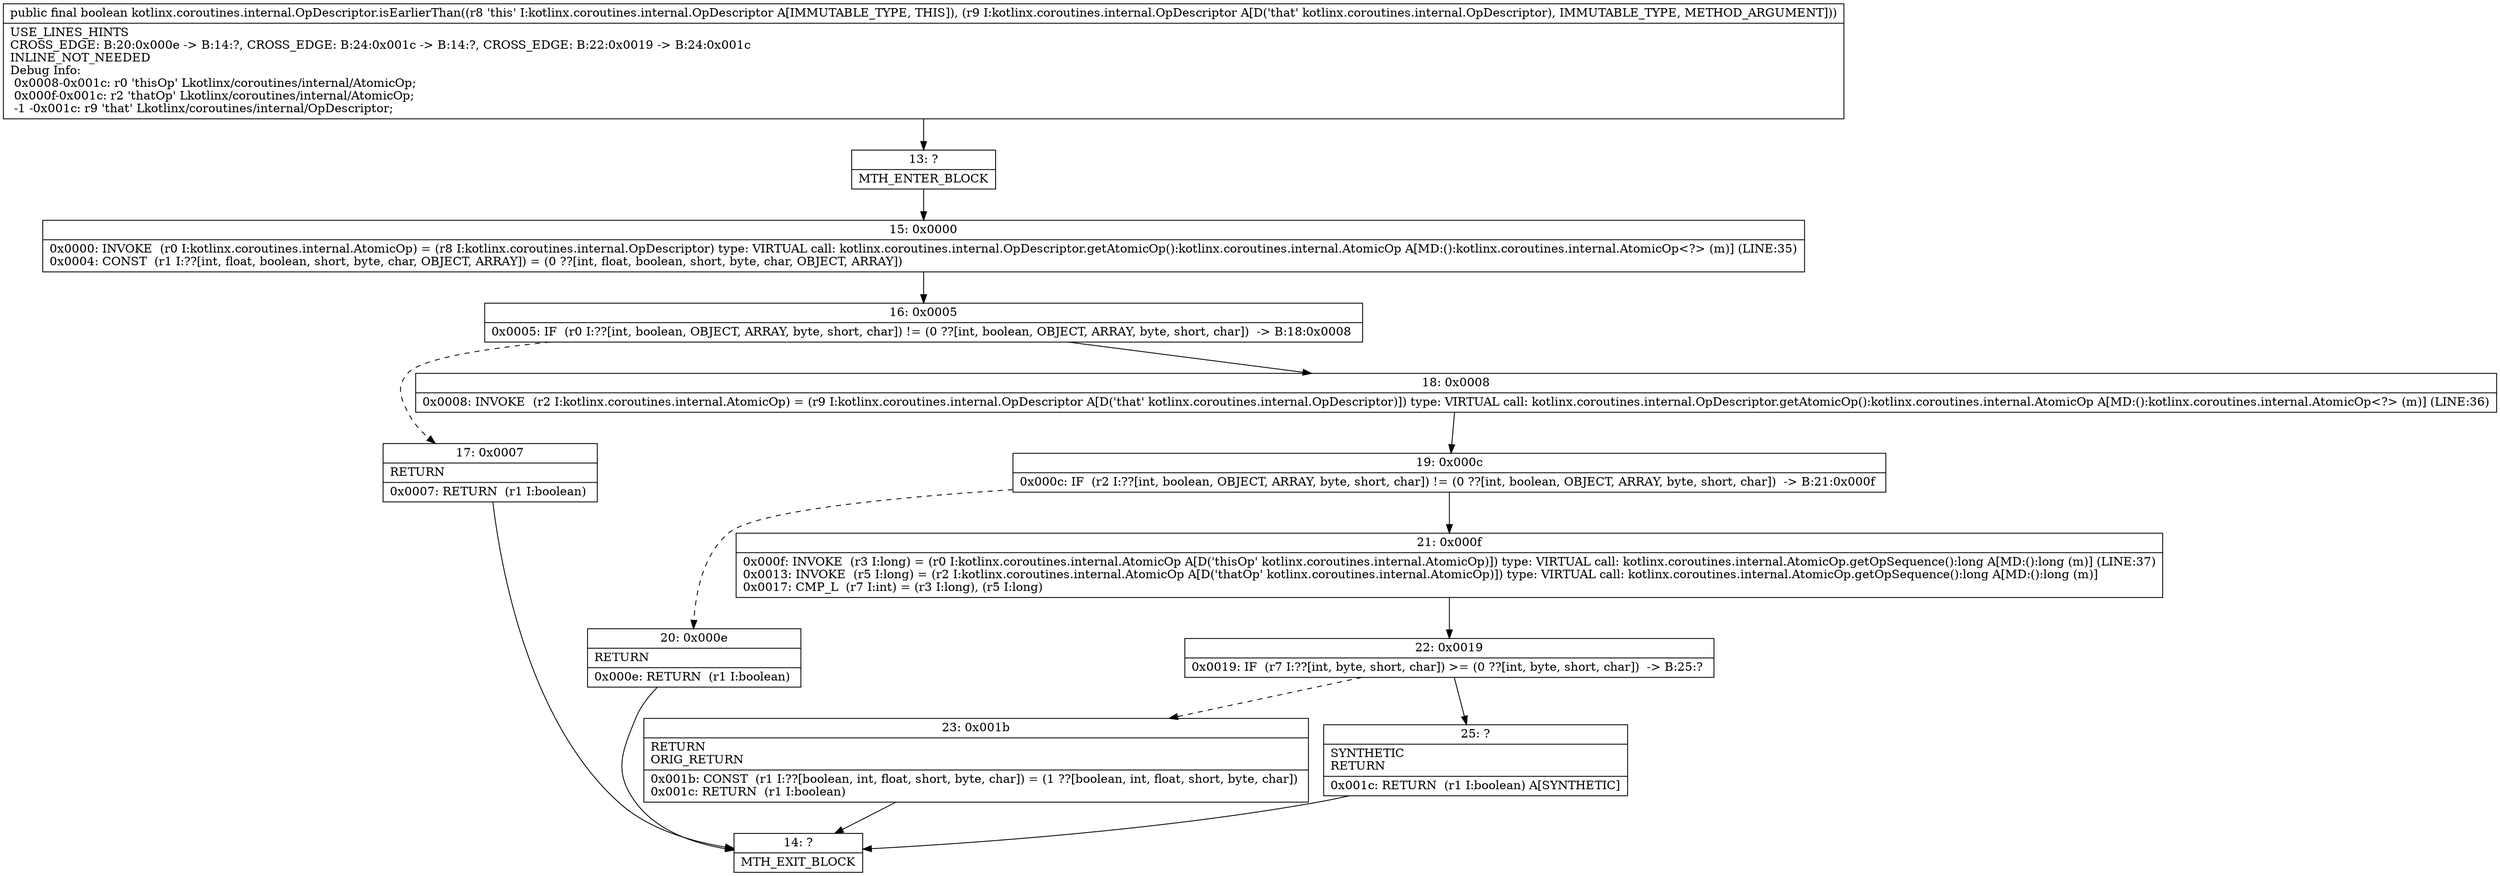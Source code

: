 digraph "CFG forkotlinx.coroutines.internal.OpDescriptor.isEarlierThan(Lkotlinx\/coroutines\/internal\/OpDescriptor;)Z" {
Node_13 [shape=record,label="{13\:\ ?|MTH_ENTER_BLOCK\l}"];
Node_15 [shape=record,label="{15\:\ 0x0000|0x0000: INVOKE  (r0 I:kotlinx.coroutines.internal.AtomicOp) = (r8 I:kotlinx.coroutines.internal.OpDescriptor) type: VIRTUAL call: kotlinx.coroutines.internal.OpDescriptor.getAtomicOp():kotlinx.coroutines.internal.AtomicOp A[MD:():kotlinx.coroutines.internal.AtomicOp\<?\> (m)] (LINE:35)\l0x0004: CONST  (r1 I:??[int, float, boolean, short, byte, char, OBJECT, ARRAY]) = (0 ??[int, float, boolean, short, byte, char, OBJECT, ARRAY]) \l}"];
Node_16 [shape=record,label="{16\:\ 0x0005|0x0005: IF  (r0 I:??[int, boolean, OBJECT, ARRAY, byte, short, char]) != (0 ??[int, boolean, OBJECT, ARRAY, byte, short, char])  \-\> B:18:0x0008 \l}"];
Node_17 [shape=record,label="{17\:\ 0x0007|RETURN\l|0x0007: RETURN  (r1 I:boolean) \l}"];
Node_14 [shape=record,label="{14\:\ ?|MTH_EXIT_BLOCK\l}"];
Node_18 [shape=record,label="{18\:\ 0x0008|0x0008: INVOKE  (r2 I:kotlinx.coroutines.internal.AtomicOp) = (r9 I:kotlinx.coroutines.internal.OpDescriptor A[D('that' kotlinx.coroutines.internal.OpDescriptor)]) type: VIRTUAL call: kotlinx.coroutines.internal.OpDescriptor.getAtomicOp():kotlinx.coroutines.internal.AtomicOp A[MD:():kotlinx.coroutines.internal.AtomicOp\<?\> (m)] (LINE:36)\l}"];
Node_19 [shape=record,label="{19\:\ 0x000c|0x000c: IF  (r2 I:??[int, boolean, OBJECT, ARRAY, byte, short, char]) != (0 ??[int, boolean, OBJECT, ARRAY, byte, short, char])  \-\> B:21:0x000f \l}"];
Node_20 [shape=record,label="{20\:\ 0x000e|RETURN\l|0x000e: RETURN  (r1 I:boolean) \l}"];
Node_21 [shape=record,label="{21\:\ 0x000f|0x000f: INVOKE  (r3 I:long) = (r0 I:kotlinx.coroutines.internal.AtomicOp A[D('thisOp' kotlinx.coroutines.internal.AtomicOp)]) type: VIRTUAL call: kotlinx.coroutines.internal.AtomicOp.getOpSequence():long A[MD:():long (m)] (LINE:37)\l0x0013: INVOKE  (r5 I:long) = (r2 I:kotlinx.coroutines.internal.AtomicOp A[D('thatOp' kotlinx.coroutines.internal.AtomicOp)]) type: VIRTUAL call: kotlinx.coroutines.internal.AtomicOp.getOpSequence():long A[MD:():long (m)]\l0x0017: CMP_L  (r7 I:int) = (r3 I:long), (r5 I:long) \l}"];
Node_22 [shape=record,label="{22\:\ 0x0019|0x0019: IF  (r7 I:??[int, byte, short, char]) \>= (0 ??[int, byte, short, char])  \-\> B:25:? \l}"];
Node_23 [shape=record,label="{23\:\ 0x001b|RETURN\lORIG_RETURN\l|0x001b: CONST  (r1 I:??[boolean, int, float, short, byte, char]) = (1 ??[boolean, int, float, short, byte, char]) \l0x001c: RETURN  (r1 I:boolean) \l}"];
Node_25 [shape=record,label="{25\:\ ?|SYNTHETIC\lRETURN\l|0x001c: RETURN  (r1 I:boolean) A[SYNTHETIC]\l}"];
MethodNode[shape=record,label="{public final boolean kotlinx.coroutines.internal.OpDescriptor.isEarlierThan((r8 'this' I:kotlinx.coroutines.internal.OpDescriptor A[IMMUTABLE_TYPE, THIS]), (r9 I:kotlinx.coroutines.internal.OpDescriptor A[D('that' kotlinx.coroutines.internal.OpDescriptor), IMMUTABLE_TYPE, METHOD_ARGUMENT]))  | USE_LINES_HINTS\lCROSS_EDGE: B:20:0x000e \-\> B:14:?, CROSS_EDGE: B:24:0x001c \-\> B:14:?, CROSS_EDGE: B:22:0x0019 \-\> B:24:0x001c\lINLINE_NOT_NEEDED\lDebug Info:\l  0x0008\-0x001c: r0 'thisOp' Lkotlinx\/coroutines\/internal\/AtomicOp;\l  0x000f\-0x001c: r2 'thatOp' Lkotlinx\/coroutines\/internal\/AtomicOp;\l  \-1 \-0x001c: r9 'that' Lkotlinx\/coroutines\/internal\/OpDescriptor;\l}"];
MethodNode -> Node_13;Node_13 -> Node_15;
Node_15 -> Node_16;
Node_16 -> Node_17[style=dashed];
Node_16 -> Node_18;
Node_17 -> Node_14;
Node_18 -> Node_19;
Node_19 -> Node_20[style=dashed];
Node_19 -> Node_21;
Node_20 -> Node_14;
Node_21 -> Node_22;
Node_22 -> Node_23[style=dashed];
Node_22 -> Node_25;
Node_23 -> Node_14;
Node_25 -> Node_14;
}

